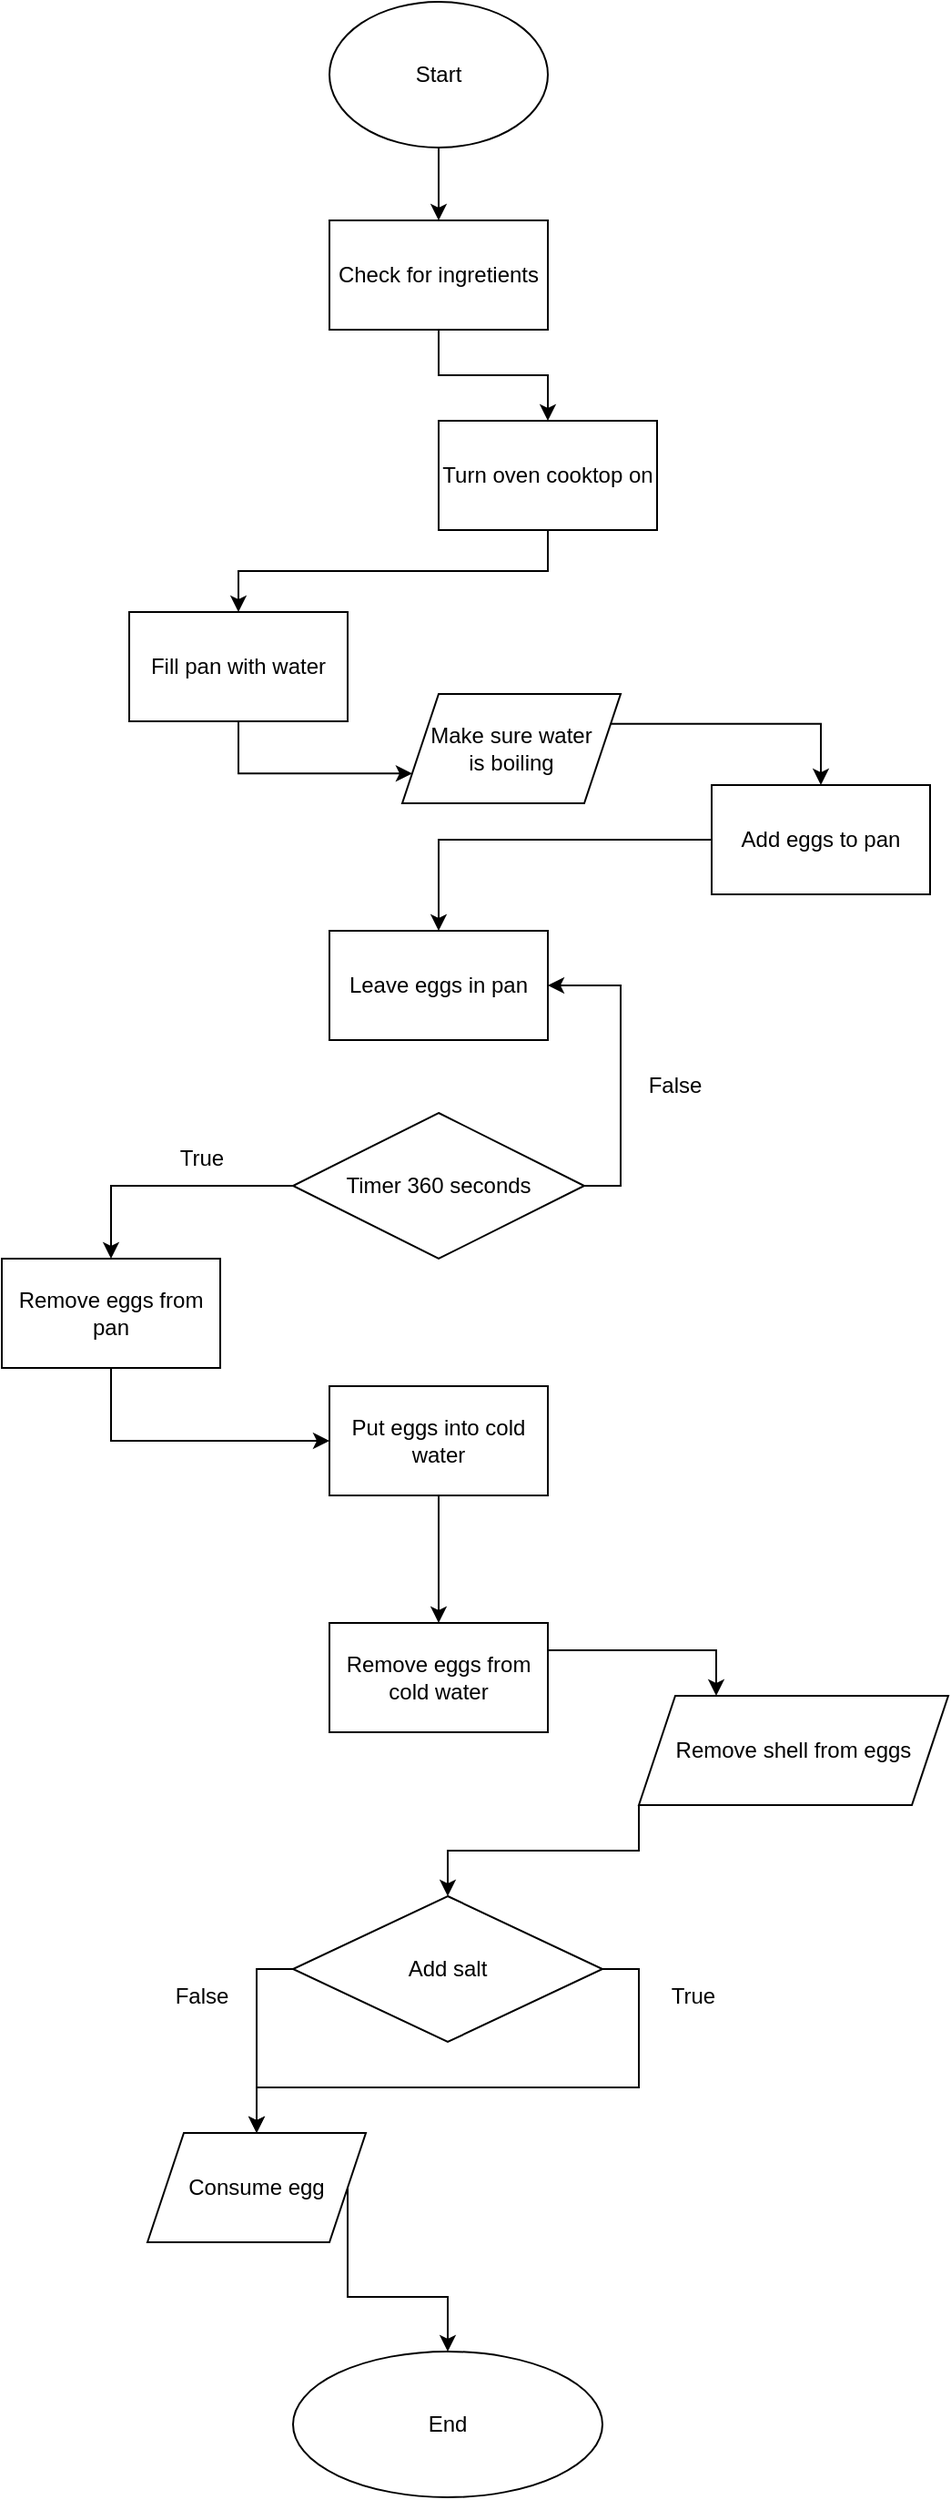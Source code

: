<mxfile version="21.6.5" type="github">
  <diagram name="Page-1" id="edf60f1a-56cd-e834-aa8a-f176f3a09ee4">
    <mxGraphModel dx="1050" dy="530" grid="1" gridSize="10" guides="1" tooltips="1" connect="1" arrows="1" fold="1" page="1" pageScale="1" pageWidth="1100" pageHeight="850" background="none" math="0" shadow="0">
      <root>
        <mxCell id="0" />
        <mxCell id="1" parent="0" />
        <mxCell id="8M9ff8v6PGam0uwDF1Cn-19" style="edgeStyle=orthogonalEdgeStyle;rounded=0;orthogonalLoop=1;jettySize=auto;html=1;exitX=0.5;exitY=1;exitDx=0;exitDy=0;entryX=0.5;entryY=0;entryDx=0;entryDy=0;" parent="1" source="8M9ff8v6PGam0uwDF1Cn-1" target="8M9ff8v6PGam0uwDF1Cn-2" edge="1">
          <mxGeometry relative="1" as="geometry" />
        </mxCell>
        <mxCell id="8M9ff8v6PGam0uwDF1Cn-1" value="&lt;div&gt;Start&lt;/div&gt;" style="ellipse;whiteSpace=wrap;html=1;" parent="1" vertex="1">
          <mxGeometry x="450" y="60" width="120" height="80" as="geometry" />
        </mxCell>
        <mxCell id="8M9ff8v6PGam0uwDF1Cn-20" style="edgeStyle=orthogonalEdgeStyle;rounded=0;orthogonalLoop=1;jettySize=auto;html=1;exitX=0.5;exitY=1;exitDx=0;exitDy=0;entryX=0.5;entryY=0;entryDx=0;entryDy=0;" parent="1" source="8M9ff8v6PGam0uwDF1Cn-2" target="8M9ff8v6PGam0uwDF1Cn-3" edge="1">
          <mxGeometry relative="1" as="geometry" />
        </mxCell>
        <mxCell id="8M9ff8v6PGam0uwDF1Cn-2" value="Check for ingretients" style="rounded=0;whiteSpace=wrap;html=1;" parent="1" vertex="1">
          <mxGeometry x="450" y="180" width="120" height="60" as="geometry" />
        </mxCell>
        <mxCell id="8M9ff8v6PGam0uwDF1Cn-24" style="edgeStyle=orthogonalEdgeStyle;rounded=0;orthogonalLoop=1;jettySize=auto;html=1;exitX=0.5;exitY=1;exitDx=0;exitDy=0;entryX=0.5;entryY=0;entryDx=0;entryDy=0;" parent="1" source="8M9ff8v6PGam0uwDF1Cn-3" target="8M9ff8v6PGam0uwDF1Cn-4" edge="1">
          <mxGeometry relative="1" as="geometry" />
        </mxCell>
        <mxCell id="8M9ff8v6PGam0uwDF1Cn-3" value="Turn oven cooktop on" style="rounded=0;whiteSpace=wrap;html=1;" parent="1" vertex="1">
          <mxGeometry x="510" y="290" width="120" height="60" as="geometry" />
        </mxCell>
        <mxCell id="8M9ff8v6PGam0uwDF1Cn-27" style="edgeStyle=orthogonalEdgeStyle;rounded=0;orthogonalLoop=1;jettySize=auto;html=1;exitX=0.5;exitY=1;exitDx=0;exitDy=0;entryX=0;entryY=0.75;entryDx=0;entryDy=0;" parent="1" source="8M9ff8v6PGam0uwDF1Cn-4" target="8M9ff8v6PGam0uwDF1Cn-26" edge="1">
          <mxGeometry relative="1" as="geometry" />
        </mxCell>
        <mxCell id="8M9ff8v6PGam0uwDF1Cn-4" value="Fill pan with water" style="rounded=0;whiteSpace=wrap;html=1;" parent="1" vertex="1">
          <mxGeometry x="340" y="395" width="120" height="60" as="geometry" />
        </mxCell>
        <mxCell id="8M9ff8v6PGam0uwDF1Cn-29" style="edgeStyle=orthogonalEdgeStyle;rounded=0;orthogonalLoop=1;jettySize=auto;html=1;exitX=0;exitY=0.5;exitDx=0;exitDy=0;entryX=0.5;entryY=0;entryDx=0;entryDy=0;" parent="1" source="8M9ff8v6PGam0uwDF1Cn-5" target="8M9ff8v6PGam0uwDF1Cn-11" edge="1">
          <mxGeometry relative="1" as="geometry" />
        </mxCell>
        <mxCell id="8M9ff8v6PGam0uwDF1Cn-5" value="Add eggs to pan" style="rounded=0;whiteSpace=wrap;html=1;" parent="1" vertex="1">
          <mxGeometry x="660" y="490" width="120" height="60" as="geometry" />
        </mxCell>
        <mxCell id="8M9ff8v6PGam0uwDF1Cn-30" style="edgeStyle=orthogonalEdgeStyle;rounded=0;orthogonalLoop=1;jettySize=auto;html=1;exitX=0;exitY=0.5;exitDx=0;exitDy=0;entryX=0.5;entryY=0;entryDx=0;entryDy=0;" parent="1" source="8M9ff8v6PGam0uwDF1Cn-8" target="8M9ff8v6PGam0uwDF1Cn-9" edge="1">
          <mxGeometry relative="1" as="geometry" />
        </mxCell>
        <mxCell id="8M9ff8v6PGam0uwDF1Cn-32" style="edgeStyle=orthogonalEdgeStyle;rounded=0;orthogonalLoop=1;jettySize=auto;html=1;exitX=1;exitY=0.5;exitDx=0;exitDy=0;entryX=1;entryY=0.5;entryDx=0;entryDy=0;" parent="1" source="8M9ff8v6PGam0uwDF1Cn-8" target="8M9ff8v6PGam0uwDF1Cn-11" edge="1">
          <mxGeometry relative="1" as="geometry" />
        </mxCell>
        <mxCell id="8M9ff8v6PGam0uwDF1Cn-8" value="Timer 360 seconds" style="rhombus;whiteSpace=wrap;html=1;" parent="1" vertex="1">
          <mxGeometry x="430" y="670" width="160" height="80" as="geometry" />
        </mxCell>
        <mxCell id="8M9ff8v6PGam0uwDF1Cn-34" style="edgeStyle=orthogonalEdgeStyle;rounded=0;orthogonalLoop=1;jettySize=auto;html=1;exitX=0.5;exitY=1;exitDx=0;exitDy=0;entryX=0;entryY=0.5;entryDx=0;entryDy=0;" parent="1" source="8M9ff8v6PGam0uwDF1Cn-9" target="8M9ff8v6PGam0uwDF1Cn-10" edge="1">
          <mxGeometry relative="1" as="geometry" />
        </mxCell>
        <mxCell id="8M9ff8v6PGam0uwDF1Cn-9" value="Remove eggs from pan" style="rounded=0;whiteSpace=wrap;html=1;" parent="1" vertex="1">
          <mxGeometry x="270" y="750" width="120" height="60" as="geometry" />
        </mxCell>
        <mxCell id="8M9ff8v6PGam0uwDF1Cn-35" style="edgeStyle=orthogonalEdgeStyle;rounded=0;orthogonalLoop=1;jettySize=auto;html=1;exitX=0.5;exitY=1;exitDx=0;exitDy=0;entryX=0.5;entryY=0;entryDx=0;entryDy=0;" parent="1" source="8M9ff8v6PGam0uwDF1Cn-10" target="8M9ff8v6PGam0uwDF1Cn-12" edge="1">
          <mxGeometry relative="1" as="geometry" />
        </mxCell>
        <mxCell id="8M9ff8v6PGam0uwDF1Cn-10" value="Put eggs into cold water" style="rounded=0;whiteSpace=wrap;html=1;" parent="1" vertex="1">
          <mxGeometry x="450" y="820" width="120" height="60" as="geometry" />
        </mxCell>
        <mxCell id="8M9ff8v6PGam0uwDF1Cn-11" value="Leave eggs in pan" style="rounded=0;whiteSpace=wrap;html=1;" parent="1" vertex="1">
          <mxGeometry x="450" y="570" width="120" height="60" as="geometry" />
        </mxCell>
        <mxCell id="8M9ff8v6PGam0uwDF1Cn-38" style="edgeStyle=orthogonalEdgeStyle;rounded=0;orthogonalLoop=1;jettySize=auto;html=1;exitX=1;exitY=0.25;exitDx=0;exitDy=0;entryX=0.25;entryY=0;entryDx=0;entryDy=0;" parent="1" source="8M9ff8v6PGam0uwDF1Cn-12" target="8M9ff8v6PGam0uwDF1Cn-15" edge="1">
          <mxGeometry relative="1" as="geometry" />
        </mxCell>
        <mxCell id="8M9ff8v6PGam0uwDF1Cn-12" value="Remove eggs from cold water" style="rounded=0;whiteSpace=wrap;html=1;" parent="1" vertex="1">
          <mxGeometry x="450" y="950" width="120" height="60" as="geometry" />
        </mxCell>
        <mxCell id="8M9ff8v6PGam0uwDF1Cn-39" style="edgeStyle=orthogonalEdgeStyle;rounded=0;orthogonalLoop=1;jettySize=auto;html=1;exitX=0;exitY=1;exitDx=0;exitDy=0;entryX=0.5;entryY=0;entryDx=0;entryDy=0;" parent="1" source="8M9ff8v6PGam0uwDF1Cn-15" target="8M9ff8v6PGam0uwDF1Cn-16" edge="1">
          <mxGeometry relative="1" as="geometry" />
        </mxCell>
        <mxCell id="8M9ff8v6PGam0uwDF1Cn-15" value="Remove shell from eggs" style="shape=parallelogram;perimeter=parallelogramPerimeter;whiteSpace=wrap;html=1;fixedSize=1;" parent="1" vertex="1">
          <mxGeometry x="620" y="990" width="170" height="60" as="geometry" />
        </mxCell>
        <mxCell id="8M9ff8v6PGam0uwDF1Cn-44" style="edgeStyle=orthogonalEdgeStyle;rounded=0;orthogonalLoop=1;jettySize=auto;html=1;exitX=0;exitY=0.5;exitDx=0;exitDy=0;entryX=0.5;entryY=0;entryDx=0;entryDy=0;" parent="1" source="8M9ff8v6PGam0uwDF1Cn-16" target="8M9ff8v6PGam0uwDF1Cn-41" edge="1">
          <mxGeometry relative="1" as="geometry" />
        </mxCell>
        <mxCell id="8M9ff8v6PGam0uwDF1Cn-45" style="edgeStyle=orthogonalEdgeStyle;rounded=0;orthogonalLoop=1;jettySize=auto;html=1;exitX=1;exitY=0.5;exitDx=0;exitDy=0;" parent="1" source="8M9ff8v6PGam0uwDF1Cn-16" target="8M9ff8v6PGam0uwDF1Cn-41" edge="1">
          <mxGeometry relative="1" as="geometry" />
        </mxCell>
        <mxCell id="8M9ff8v6PGam0uwDF1Cn-16" value="Add salt" style="rhombus;whiteSpace=wrap;html=1;" parent="1" vertex="1">
          <mxGeometry x="430" y="1100" width="170" height="80" as="geometry" />
        </mxCell>
        <mxCell id="8M9ff8v6PGam0uwDF1Cn-17" value="End" style="ellipse;whiteSpace=wrap;html=1;" parent="1" vertex="1">
          <mxGeometry x="430" y="1350" width="170" height="80" as="geometry" />
        </mxCell>
        <mxCell id="8M9ff8v6PGam0uwDF1Cn-28" style="edgeStyle=orthogonalEdgeStyle;rounded=0;orthogonalLoop=1;jettySize=auto;html=1;exitX=1;exitY=0.25;exitDx=0;exitDy=0;entryX=0.5;entryY=0;entryDx=0;entryDy=0;" parent="1" source="8M9ff8v6PGam0uwDF1Cn-26" target="8M9ff8v6PGam0uwDF1Cn-5" edge="1">
          <mxGeometry relative="1" as="geometry" />
        </mxCell>
        <mxCell id="8M9ff8v6PGam0uwDF1Cn-26" value="&lt;div&gt;Make sure water&lt;/div&gt;&lt;div&gt;is boiling&lt;br&gt;&lt;/div&gt;" style="shape=parallelogram;perimeter=parallelogramPerimeter;whiteSpace=wrap;html=1;fixedSize=1;" parent="1" vertex="1">
          <mxGeometry x="490" y="440" width="120" height="60" as="geometry" />
        </mxCell>
        <mxCell id="8M9ff8v6PGam0uwDF1Cn-31" value="True" style="text;html=1;strokeColor=none;fillColor=none;align=center;verticalAlign=middle;whiteSpace=wrap;rounded=0;" parent="1" vertex="1">
          <mxGeometry x="350" y="680" width="60" height="30" as="geometry" />
        </mxCell>
        <mxCell id="8M9ff8v6PGam0uwDF1Cn-33" value="False" style="text;html=1;strokeColor=none;fillColor=none;align=center;verticalAlign=middle;whiteSpace=wrap;rounded=0;" parent="1" vertex="1">
          <mxGeometry x="610" y="640" width="60" height="30" as="geometry" />
        </mxCell>
        <mxCell id="8M9ff8v6PGam0uwDF1Cn-48" style="edgeStyle=orthogonalEdgeStyle;rounded=0;orthogonalLoop=1;jettySize=auto;html=1;exitX=1;exitY=0.5;exitDx=0;exitDy=0;entryX=0.5;entryY=0;entryDx=0;entryDy=0;" parent="1" source="8M9ff8v6PGam0uwDF1Cn-41" target="8M9ff8v6PGam0uwDF1Cn-17" edge="1">
          <mxGeometry relative="1" as="geometry" />
        </mxCell>
        <mxCell id="8M9ff8v6PGam0uwDF1Cn-41" value="Consume egg" style="shape=parallelogram;perimeter=parallelogramPerimeter;whiteSpace=wrap;html=1;fixedSize=1;" parent="1" vertex="1">
          <mxGeometry x="350" y="1230" width="120" height="60" as="geometry" />
        </mxCell>
        <mxCell id="8M9ff8v6PGam0uwDF1Cn-46" value="True" style="text;html=1;strokeColor=none;fillColor=none;align=center;verticalAlign=middle;whiteSpace=wrap;rounded=0;" parent="1" vertex="1">
          <mxGeometry x="620" y="1140" width="60" height="30" as="geometry" />
        </mxCell>
        <mxCell id="8M9ff8v6PGam0uwDF1Cn-47" value="False" style="text;html=1;strokeColor=none;fillColor=none;align=center;verticalAlign=middle;whiteSpace=wrap;rounded=0;" parent="1" vertex="1">
          <mxGeometry x="350" y="1140" width="60" height="30" as="geometry" />
        </mxCell>
      </root>
    </mxGraphModel>
  </diagram>
</mxfile>
